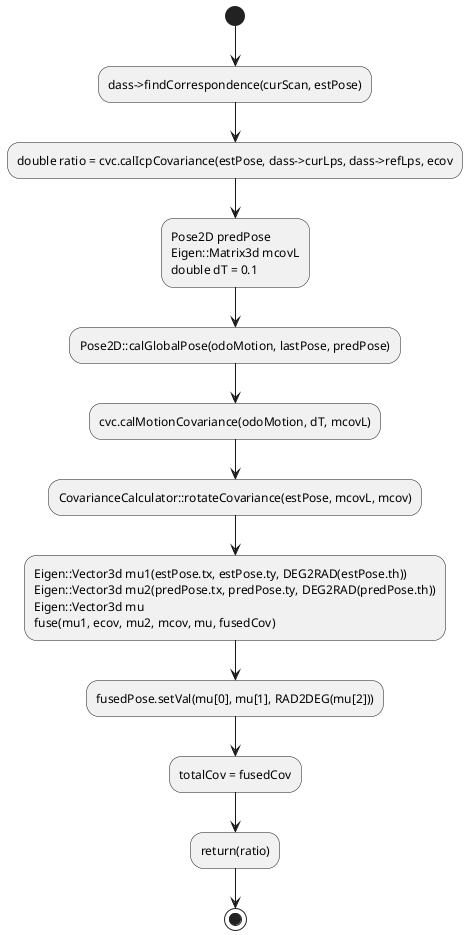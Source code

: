 @startuml

/'
    fusing estimated pose by ICP and motion by odometry
    input1: Scan2D *curScan
    input2: const Pose2D &estPose
    input3: const Pose2D &odoMotion
    input4: const Pose2D &lastPose
    input5: Pose2D &fusedPose
    input6: Eigen::Matrix3d &fusedCov
'/

(*) --> "dass->findCorrespondence(curScan, estPose)"
--> "double ratio = cvc.calIcpCovariance(estPose, dass->curLps, dass->refLps, ecov"
--> "Pose2D predPose
Eigen::Matrix3d mcovL
double dT = 0.1"
--> "Pose2D::calGlobalPose(odoMotion, lastPose, predPose)"
--> "cvc.calMotionCovariance(odoMotion, dT, mcovL)"
--> "CovarianceCalculator::rotateCovariance(estPose, mcovL, mcov)"
--> "Eigen::Vector3d mu1(estPose.tx, estPose.ty, DEG2RAD(estPose.th))
Eigen::Vector3d mu2(predPose.tx, predPose.ty, DEG2RAD(predPose.th))
Eigen::Vector3d mu
fuse(mu1, ecov, mu2, mcov, mu, fusedCov)"
--> "fusedPose.setVal(mu[0], mu[1], RAD2DEG(mu[2]))"
--> "totalCov = fusedCov"
--> "return(ratio)"
--> (*)

@enduml